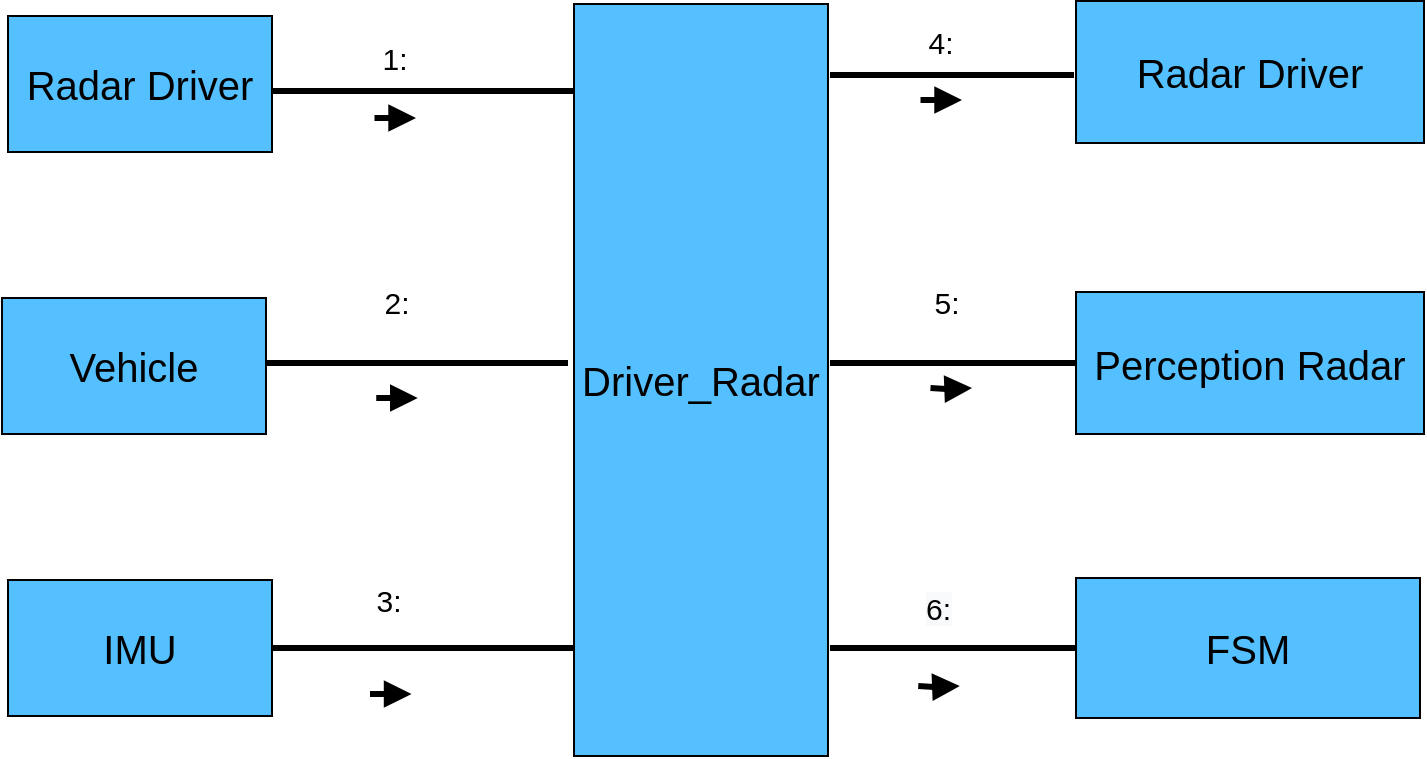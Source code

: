 <mxfile version="21.0.2" type="github">
  <diagram name="第 1 页" id="dMqA_RpK7QFbefzwy14I">
    <mxGraphModel dx="1434" dy="796" grid="0" gridSize="10" guides="1" tooltips="1" connect="1" arrows="1" fold="1" page="1" pageScale="1" pageWidth="3300" pageHeight="4681" math="0" shadow="0">
      <root>
        <mxCell id="0" />
        <mxCell id="1" parent="0" />
        <mxCell id="349-MrV01duQZLHnrxhc-3" value="Radar Driver" style="rounded=0;whiteSpace=wrap;html=1;fontSize=20;fillColor=#54C0FF;" parent="1" vertex="1">
          <mxGeometry x="227" y="132" width="132" height="68" as="geometry" />
        </mxCell>
        <mxCell id="349-MrV01duQZLHnrxhc-4" value="IMU" style="rounded=0;whiteSpace=wrap;html=1;fontSize=20;fillColor=#54C0FF;" parent="1" vertex="1">
          <mxGeometry x="227" y="414" width="132" height="68" as="geometry" />
        </mxCell>
        <mxCell id="349-MrV01duQZLHnrxhc-5" value="Radar Driver" style="rounded=0;whiteSpace=wrap;html=1;fontSize=20;fillColor=#54C0FF;" parent="1" vertex="1">
          <mxGeometry x="761" y="124.5" width="174" height="71" as="geometry" />
        </mxCell>
        <mxCell id="349-MrV01duQZLHnrxhc-7" value="FSM" style="rounded=0;whiteSpace=wrap;html=1;fontSize=20;fillColor=#54C0FF;" parent="1" vertex="1">
          <mxGeometry x="761" y="413" width="172" height="70" as="geometry" />
        </mxCell>
        <mxCell id="349-MrV01duQZLHnrxhc-8" value="" style="line;strokeWidth=3;fillColor=none;align=left;verticalAlign=middle;spacingTop=-1;spacingLeft=3;spacingRight=3;rotatable=0;labelPosition=right;points=[];portConstraint=eastwest;fontSize=20;" parent="1" vertex="1">
          <mxGeometry x="359" y="165.5" width="151" height="8" as="geometry" />
        </mxCell>
        <mxCell id="349-MrV01duQZLHnrxhc-9" value="" style="line;strokeWidth=3;fillColor=none;align=left;verticalAlign=middle;spacingTop=-1;spacingLeft=3;spacingRight=3;rotatable=0;labelPosition=right;points=[];portConstraint=eastwest;fontSize=20;" parent="1" vertex="1">
          <mxGeometry x="359" y="444" width="151" height="8" as="geometry" />
        </mxCell>
        <mxCell id="349-MrV01duQZLHnrxhc-10" value="&lt;font style=&quot;font-size: 15px&quot;&gt;1:&lt;/font&gt;" style="text;html=1;align=center;verticalAlign=middle;resizable=0;points=[];autosize=1;strokeColor=none;fillColor=none;fontSize=20;" parent="1" vertex="1">
          <mxGeometry x="408" y="135.5" width="23" height="30" as="geometry" />
        </mxCell>
        <mxCell id="349-MrV01duQZLHnrxhc-11" value="&lt;font style=&quot;font-size: 15px&quot;&gt;3:&lt;/font&gt;" style="text;html=1;align=center;verticalAlign=middle;resizable=0;points=[];autosize=1;strokeColor=none;fillColor=none;fontSize=20;" parent="1" vertex="1">
          <mxGeometry x="401" y="404" width="31" height="36" as="geometry" />
        </mxCell>
        <mxCell id="349-MrV01duQZLHnrxhc-12" value="" style="endArrow=block;html=1;fontSize=15;endFill=1;strokeWidth=3;rounded=0;jumpStyle=none;targetPerimeterSpacing=0;" parent="1" edge="1">
          <mxGeometry width="50" height="50" relative="1" as="geometry">
            <mxPoint x="410.25" y="183" as="sourcePoint" />
            <mxPoint x="431" y="183" as="targetPoint" />
          </mxGeometry>
        </mxCell>
        <mxCell id="349-MrV01duQZLHnrxhc-13" value="" style="endArrow=block;html=1;fontSize=15;endFill=1;strokeWidth=3;rounded=0;jumpStyle=none;targetPerimeterSpacing=0;" parent="1" edge="1">
          <mxGeometry width="50" height="50" relative="1" as="geometry">
            <mxPoint x="408" y="471" as="sourcePoint" />
            <mxPoint x="428.75" y="471" as="targetPoint" />
          </mxGeometry>
        </mxCell>
        <mxCell id="349-MrV01duQZLHnrxhc-14" value="" style="line;strokeWidth=3;fillColor=none;align=left;verticalAlign=middle;spacingTop=-1;spacingLeft=3;spacingRight=3;rotatable=0;labelPosition=right;points=[];portConstraint=eastwest;fontSize=20;" parent="1" vertex="1">
          <mxGeometry x="638" y="157.5" width="122" height="8" as="geometry" />
        </mxCell>
        <mxCell id="349-MrV01duQZLHnrxhc-15" value="" style="line;strokeWidth=3;fillColor=none;align=left;verticalAlign=middle;spacingTop=-1;spacingLeft=3;spacingRight=3;rotatable=0;labelPosition=right;points=[];portConstraint=eastwest;fontSize=20;" parent="1" vertex="1">
          <mxGeometry x="638" y="301.5" width="123" height="8" as="geometry" />
        </mxCell>
        <mxCell id="349-MrV01duQZLHnrxhc-16" value="" style="line;strokeWidth=3;fillColor=none;align=left;verticalAlign=middle;spacingTop=-1;spacingLeft=3;spacingRight=3;rotatable=0;labelPosition=right;points=[];portConstraint=eastwest;fontSize=20;" parent="1" vertex="1">
          <mxGeometry x="638" y="444" width="123" height="8" as="geometry" />
        </mxCell>
        <mxCell id="349-MrV01duQZLHnrxhc-17" value="&lt;font style=&quot;font-size: 15px&quot;&gt;4:&lt;/font&gt;" style="text;html=1;align=center;verticalAlign=middle;resizable=0;points=[];autosize=1;strokeColor=none;fillColor=none;fontSize=20;" parent="1" vertex="1">
          <mxGeometry x="677" y="124.5" width="31" height="36" as="geometry" />
        </mxCell>
        <mxCell id="349-MrV01duQZLHnrxhc-18" value="&lt;font style=&quot;font-size: 15px&quot;&gt;5:&lt;/font&gt;" style="text;html=1;align=center;verticalAlign=middle;resizable=0;points=[];autosize=1;strokeColor=none;fillColor=none;fontSize=20;" parent="1" vertex="1">
          <mxGeometry x="680" y="255" width="31" height="36" as="geometry" />
        </mxCell>
        <mxCell id="349-MrV01duQZLHnrxhc-19" value="&lt;span style=&quot;color: rgb(0 , 0 , 0) ; font-family: &amp;quot;helvetica&amp;quot; ; font-size: 15px ; font-style: normal ; font-weight: 400 ; letter-spacing: normal ; text-align: center ; text-indent: 0px ; text-transform: none ; word-spacing: 0px ; background-color: rgb(248 , 249 , 250) ; display: inline ; float: none&quot;&gt;6:&lt;/span&gt;" style="text;whiteSpace=wrap;html=1;fontSize=15;" parent="1" vertex="1">
          <mxGeometry x="684.0" y="413.0" width="33" height="32" as="geometry" />
        </mxCell>
        <mxCell id="349-MrV01duQZLHnrxhc-20" value="" style="endArrow=block;html=1;fontSize=15;endFill=1;strokeWidth=3;rounded=0;jumpStyle=none;targetPerimeterSpacing=0;" parent="1" edge="1">
          <mxGeometry width="50" height="50" relative="1" as="geometry">
            <mxPoint x="683.25" y="174" as="sourcePoint" />
            <mxPoint x="704.0" y="174" as="targetPoint" />
          </mxGeometry>
        </mxCell>
        <mxCell id="349-MrV01duQZLHnrxhc-21" value="" style="endArrow=block;html=1;fontSize=15;endFill=1;strokeWidth=3;rounded=0;jumpStyle=none;targetPerimeterSpacing=0;" parent="1" edge="1">
          <mxGeometry width="50" height="50" relative="1" as="geometry">
            <mxPoint x="688.25" y="318" as="sourcePoint" />
            <mxPoint x="709.0" y="318" as="targetPoint" />
            <Array as="points">
              <mxPoint x="696.13" y="318.5" />
            </Array>
          </mxGeometry>
        </mxCell>
        <mxCell id="349-MrV01duQZLHnrxhc-22" value="" style="endArrow=block;html=1;fontSize=15;endFill=1;strokeWidth=3;rounded=0;jumpStyle=none;targetPerimeterSpacing=0;" parent="1" edge="1">
          <mxGeometry width="50" height="50" relative="1" as="geometry">
            <mxPoint x="682.13" y="467" as="sourcePoint" />
            <mxPoint x="702.88" y="467" as="targetPoint" />
            <Array as="points">
              <mxPoint x="690.01" y="467.5" />
            </Array>
          </mxGeometry>
        </mxCell>
        <mxCell id="349-MrV01duQZLHnrxhc-34" value="Vehicle" style="rounded=0;whiteSpace=wrap;html=1;fontSize=20;fillColor=#54C0FF;" parent="1" vertex="1">
          <mxGeometry x="224" y="273" width="132" height="68" as="geometry" />
        </mxCell>
        <mxCell id="349-MrV01duQZLHnrxhc-35" value="" style="line;strokeWidth=3;fillColor=none;align=left;verticalAlign=middle;spacingTop=-1;spacingLeft=3;spacingRight=3;rotatable=0;labelPosition=right;points=[];portConstraint=eastwest;fontSize=20;" parent="1" vertex="1">
          <mxGeometry x="356" y="301.5" width="151" height="8" as="geometry" />
        </mxCell>
        <mxCell id="349-MrV01duQZLHnrxhc-36" value="&lt;font style=&quot;font-size: 15px&quot;&gt;2:&lt;/font&gt;" style="text;html=1;align=center;verticalAlign=middle;resizable=0;points=[];autosize=1;strokeColor=none;fillColor=none;fontSize=20;" parent="1" vertex="1">
          <mxGeometry x="409" y="258" width="23" height="30" as="geometry" />
        </mxCell>
        <mxCell id="349-MrV01duQZLHnrxhc-37" value="" style="endArrow=block;html=1;fontSize=15;endFill=1;strokeWidth=3;rounded=0;jumpStyle=none;targetPerimeterSpacing=0;" parent="1" edge="1">
          <mxGeometry width="50" height="50" relative="1" as="geometry">
            <mxPoint x="411.12" y="323" as="sourcePoint" />
            <mxPoint x="431.87" y="323" as="targetPoint" />
          </mxGeometry>
        </mxCell>
        <mxCell id="349-MrV01duQZLHnrxhc-38" value="Perception Radar" style="rounded=0;whiteSpace=wrap;html=1;fontSize=20;fillColor=#54C0FF;" parent="1" vertex="1">
          <mxGeometry x="761" y="270" width="174" height="71" as="geometry" />
        </mxCell>
        <mxCell id="349-MrV01duQZLHnrxhc-2" value="&lt;font style=&quot;font-size: 20px&quot;&gt;Driver_Radar&lt;/font&gt;" style="rounded=0;whiteSpace=wrap;html=1;fillColor=#54C0FF;" parent="1" vertex="1">
          <mxGeometry x="510" y="126" width="127" height="376" as="geometry" />
        </mxCell>
      </root>
    </mxGraphModel>
  </diagram>
</mxfile>
